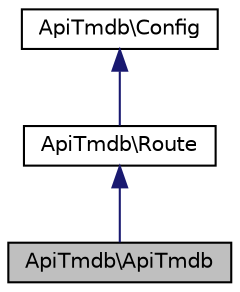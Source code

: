 digraph "ApiTmdb\ApiTmdb"
{
  edge [fontname="Helvetica",fontsize="10",labelfontname="Helvetica",labelfontsize="10"];
  node [fontname="Helvetica",fontsize="10",shape=record];
  Node0 [label="ApiTmdb\\ApiTmdb",height=0.2,width=0.4,color="black", fillcolor="grey75", style="filled", fontcolor="black"];
  Node1 -> Node0 [dir="back",color="midnightblue",fontsize="10",style="solid",fontname="Helvetica"];
  Node1 [label="ApiTmdb\\Route",height=0.2,width=0.4,color="black", fillcolor="white", style="filled",URL="$classApiTmdb_1_1Route.html"];
  Node2 -> Node1 [dir="back",color="midnightblue",fontsize="10",style="solid",fontname="Helvetica"];
  Node2 [label="ApiTmdb\\Config",height=0.2,width=0.4,color="black", fillcolor="white", style="filled",URL="$classApiTmdb_1_1Config.html"];
}
